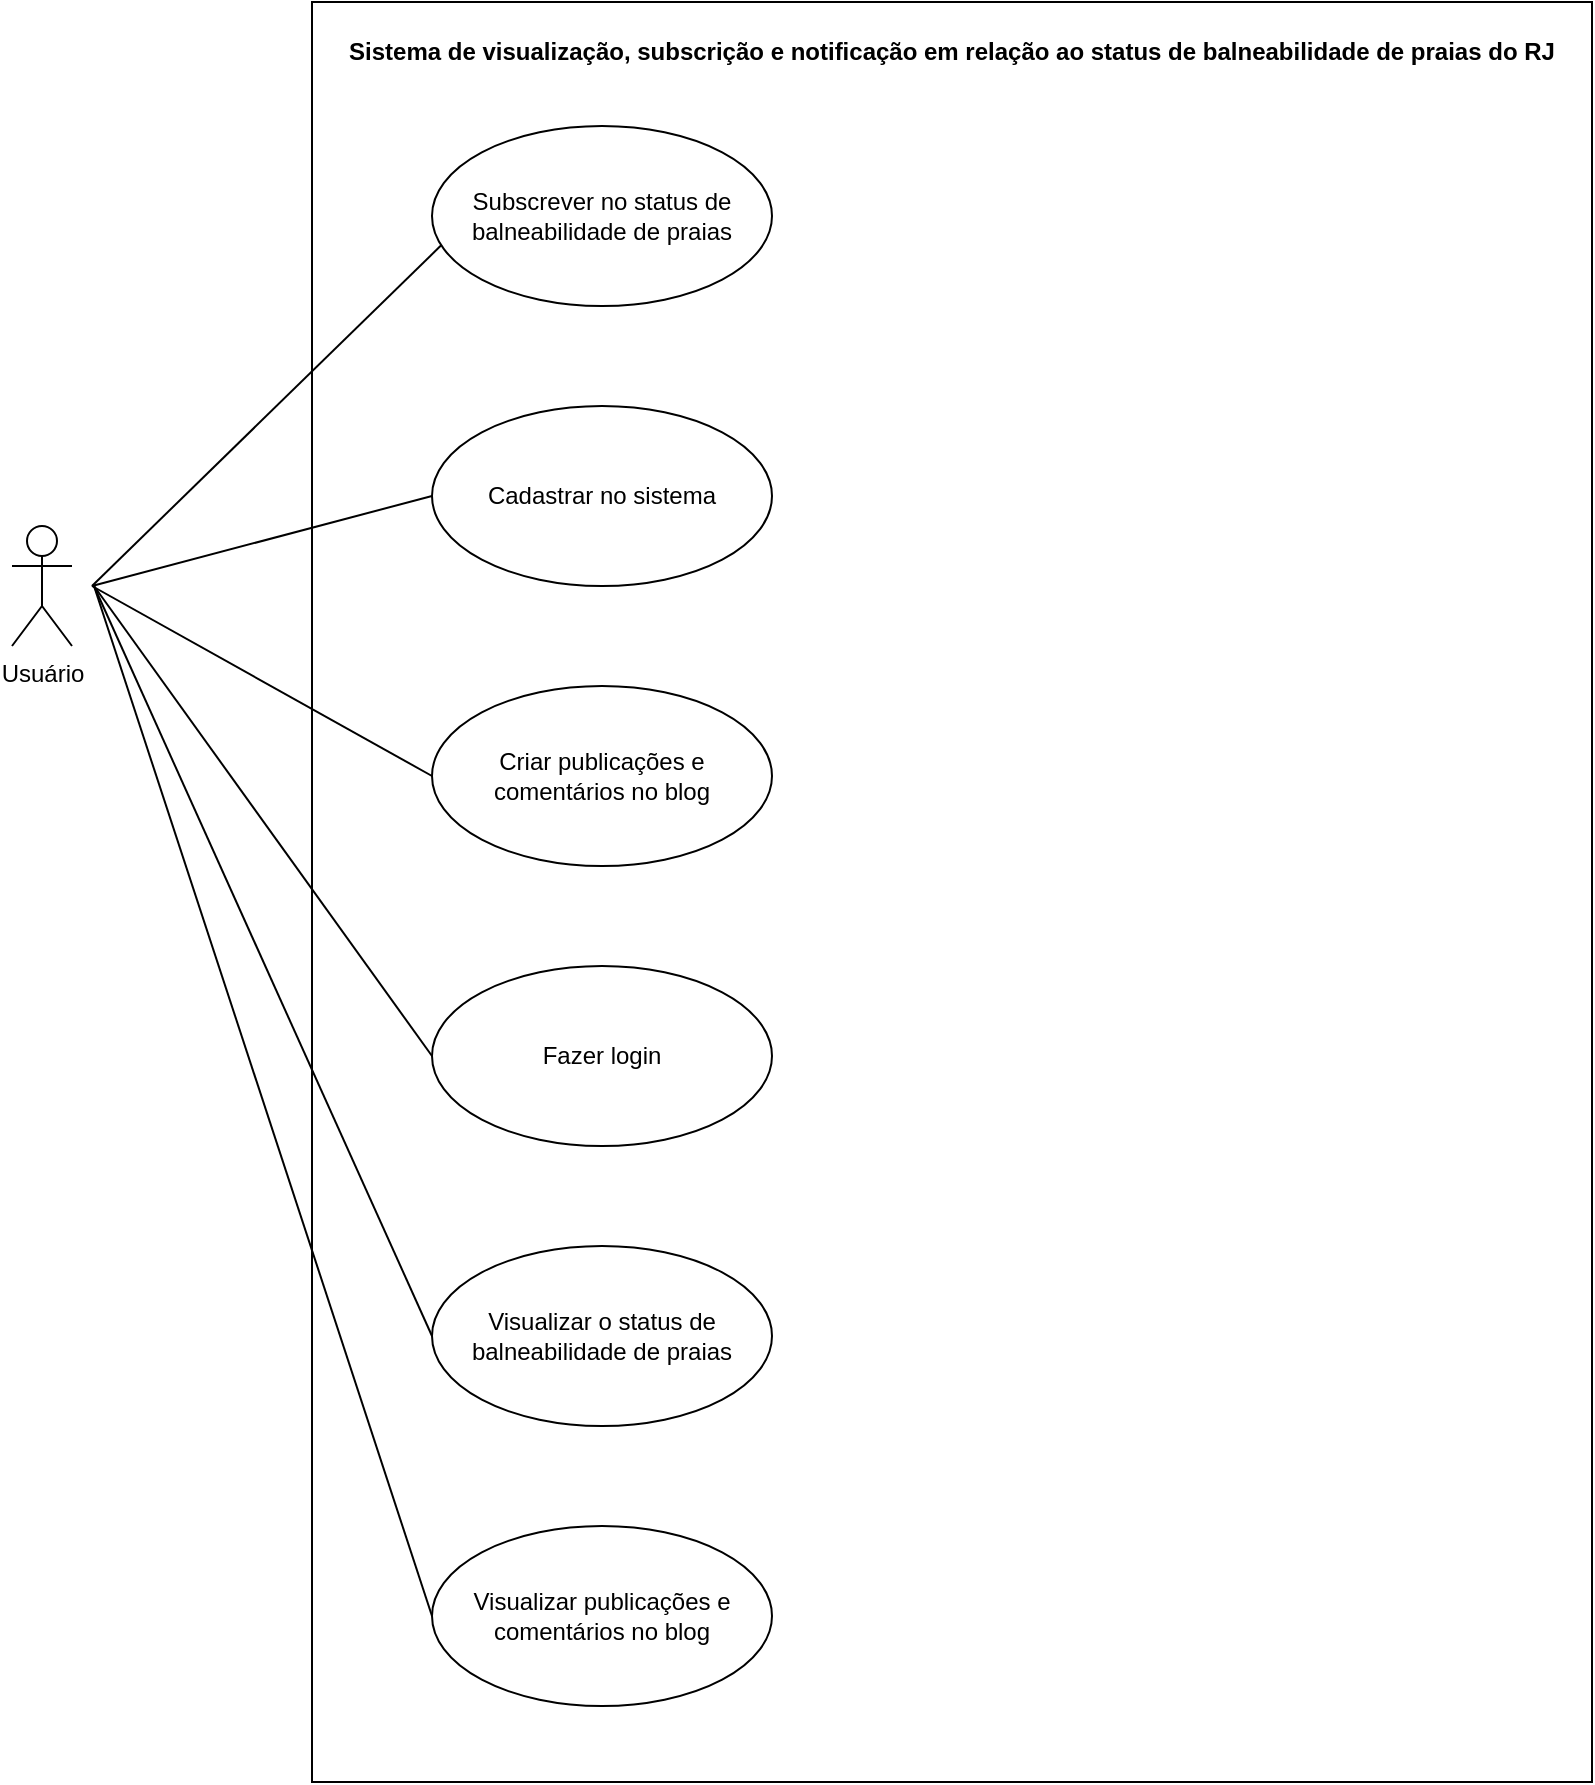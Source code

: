 <mxfile version="24.7.5">
  <diagram name="Page-1" id="G2yo5OGb9BoVLw5yF0v6">
    <mxGraphModel dx="1216" dy="718" grid="1" gridSize="10" guides="1" tooltips="1" connect="1" arrows="1" fold="1" page="1" pageScale="1" pageWidth="850" pageHeight="1100" math="0" shadow="0">
      <root>
        <mxCell id="0" />
        <mxCell id="1" parent="0" />
        <mxCell id="kI64n_aWPySX3VREWzUz-1" value="Usuário" style="shape=umlActor;verticalLabelPosition=bottom;verticalAlign=top;html=1;outlineConnect=0;" parent="1" vertex="1">
          <mxGeometry x="160" y="412" width="30" height="60" as="geometry" />
        </mxCell>
        <mxCell id="kI64n_aWPySX3VREWzUz-2" value="" style="rounded=0;whiteSpace=wrap;html=1;" parent="1" vertex="1">
          <mxGeometry x="310" y="150" width="640" height="890" as="geometry" />
        </mxCell>
        <mxCell id="z-AhGHYFtcSyj8guO42J-1" value="Fazer login" style="ellipse;whiteSpace=wrap;html=1;" parent="1" vertex="1">
          <mxGeometry x="370" y="632" width="170" height="90" as="geometry" />
        </mxCell>
        <mxCell id="z-AhGHYFtcSyj8guO42J-2" value="Subscrever no status de balneabilidade de praias" style="ellipse;whiteSpace=wrap;html=1;" parent="1" vertex="1">
          <mxGeometry x="370" y="212" width="170" height="90" as="geometry" />
        </mxCell>
        <mxCell id="z-AhGHYFtcSyj8guO42J-5" value="&lt;b&gt;Sistema de visualização, subscrição e notificação em relação ao status de balneabilidade de praias do RJ&lt;/b&gt;" style="text;html=1;align=center;verticalAlign=middle;whiteSpace=wrap;rounded=0;" parent="1" vertex="1">
          <mxGeometry x="327.04" y="160" width="605.93" height="30" as="geometry" />
        </mxCell>
        <mxCell id="z-AhGHYFtcSyj8guO42J-6" value="Visualizar o status de balneabilidade de praias" style="ellipse;whiteSpace=wrap;html=1;" parent="1" vertex="1">
          <mxGeometry x="370" y="772" width="170" height="90" as="geometry" />
        </mxCell>
        <mxCell id="z-AhGHYFtcSyj8guO42J-8" value="" style="endArrow=none;html=1;rounded=0;entryX=0.027;entryY=0.663;entryDx=0;entryDy=0;entryPerimeter=0;" parent="1" target="z-AhGHYFtcSyj8guO42J-2" edge="1">
          <mxGeometry width="50" height="50" relative="1" as="geometry">
            <mxPoint x="200" y="442" as="sourcePoint" />
            <mxPoint x="290" y="202" as="targetPoint" />
          </mxGeometry>
        </mxCell>
        <mxCell id="z-AhGHYFtcSyj8guO42J-10" value="Cadastrar no sistema" style="ellipse;whiteSpace=wrap;html=1;" parent="1" vertex="1">
          <mxGeometry x="370" y="352" width="170" height="90" as="geometry" />
        </mxCell>
        <mxCell id="z-AhGHYFtcSyj8guO42J-11" value="" style="endArrow=none;html=1;rounded=0;entryX=0;entryY=0.5;entryDx=0;entryDy=0;" parent="1" target="z-AhGHYFtcSyj8guO42J-10" edge="1">
          <mxGeometry width="50" height="50" relative="1" as="geometry">
            <mxPoint x="200" y="442" as="sourcePoint" />
            <mxPoint x="290" y="202" as="targetPoint" />
          </mxGeometry>
        </mxCell>
        <mxCell id="z-AhGHYFtcSyj8guO42J-12" value="Criar publicações e comentários no blog" style="ellipse;whiteSpace=wrap;html=1;" parent="1" vertex="1">
          <mxGeometry x="370" y="492" width="170" height="90" as="geometry" />
        </mxCell>
        <mxCell id="z-AhGHYFtcSyj8guO42J-14" value="" style="endArrow=none;html=1;rounded=0;entryX=0;entryY=0.5;entryDx=0;entryDy=0;" parent="1" target="z-AhGHYFtcSyj8guO42J-12" edge="1">
          <mxGeometry width="50" height="50" relative="1" as="geometry">
            <mxPoint x="200" y="442" as="sourcePoint" />
            <mxPoint x="370" y="254" as="targetPoint" />
          </mxGeometry>
        </mxCell>
        <mxCell id="z-AhGHYFtcSyj8guO42J-17" value="Visualizar publicações e comentários no blog" style="ellipse;whiteSpace=wrap;html=1;" parent="1" vertex="1">
          <mxGeometry x="370" y="912" width="170" height="90" as="geometry" />
        </mxCell>
        <mxCell id="z-AhGHYFtcSyj8guO42J-19" value="" style="endArrow=none;html=1;rounded=0;entryX=0;entryY=0.5;entryDx=0;entryDy=0;" parent="1" edge="1" target="z-AhGHYFtcSyj8guO42J-6">
          <mxGeometry width="50" height="50" relative="1" as="geometry">
            <mxPoint x="201" y="442" as="sourcePoint" />
            <mxPoint x="370" y="814" as="targetPoint" />
          </mxGeometry>
        </mxCell>
        <mxCell id="z-AhGHYFtcSyj8guO42J-21" value="" style="endArrow=none;html=1;rounded=0;entryX=0;entryY=0.5;entryDx=0;entryDy=0;" parent="1" target="z-AhGHYFtcSyj8guO42J-1" edge="1">
          <mxGeometry width="50" height="50" relative="1" as="geometry">
            <mxPoint x="201" y="442" as="sourcePoint" />
            <mxPoint x="370" y="814" as="targetPoint" />
          </mxGeometry>
        </mxCell>
        <mxCell id="xYICyBrRSa4js9IPBLy6-1" value="" style="endArrow=none;html=1;rounded=0;entryX=0;entryY=0.5;entryDx=0;entryDy=0;" edge="1" parent="1" target="z-AhGHYFtcSyj8guO42J-17">
          <mxGeometry width="50" height="50" relative="1" as="geometry">
            <mxPoint x="201" y="442" as="sourcePoint" />
            <mxPoint x="370" y="817" as="targetPoint" />
          </mxGeometry>
        </mxCell>
      </root>
    </mxGraphModel>
  </diagram>
</mxfile>
